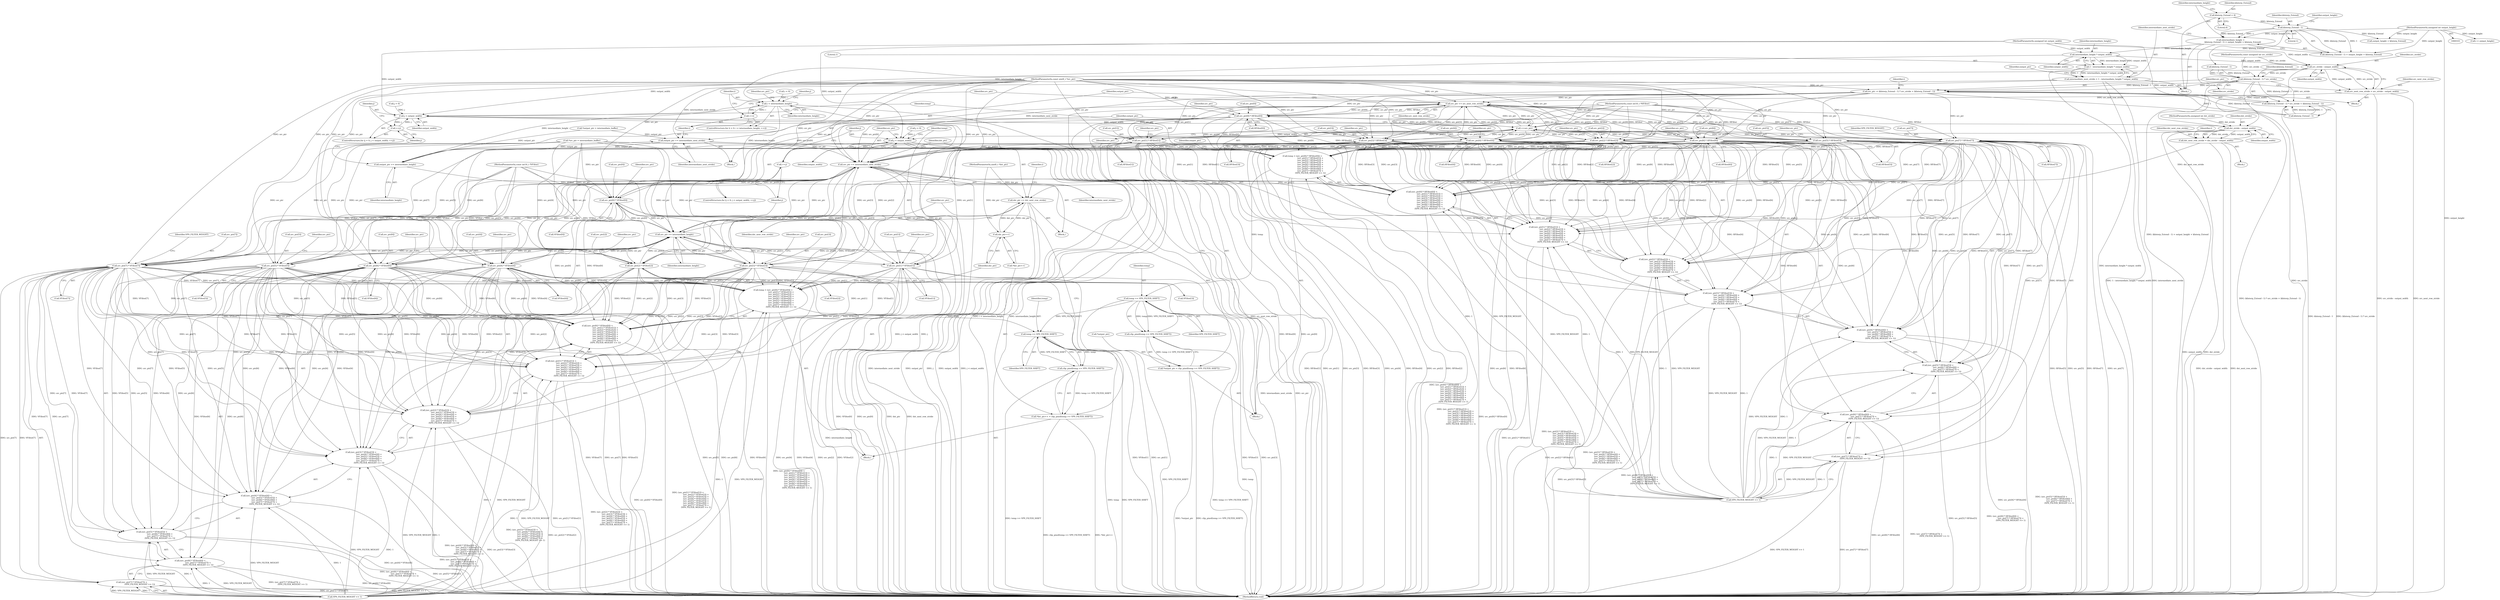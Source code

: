 digraph "1_Android_5a9753fca56f0eeb9f61e342b2fccffc364f9426_34@integer" {
"1000118" [label="(Call,intermediate_height =\n       (kInterp_Extend - 1) + output_height + kInterp_Extend)"];
"1000121" [label="(Call,kInterp_Extend - 1)"];
"1000114" [label="(Call,kInterp_Extend = 4)"];
"1000111" [label="(MethodParameterIn,unsigned int output_height)"];
"1000133" [label="(Call,intermediate_height * output_width)"];
"1000131" [label="(Call,1 - intermediate_height * output_width)"];
"1000129" [label="(Call,intermediate_next_stride = 1 - intermediate_height * output_width)"];
"1000265" [label="(Call,output_ptr += intermediate_next_stride)"];
"1000259" [label="(Call,output_ptr += intermediate_height)"];
"1000382" [label="(Call,src_ptr += intermediate_next_stride)"];
"1000305" [label="(Call,src_ptr[0] * VFilter[0])"];
"1000302" [label="(Call,temp = (src_ptr[0] * VFilter[0]) +\n                         (src_ptr[1] * VFilter[1]) +\n                         (src_ptr[2] * VFilter[2]) +\n                         (src_ptr[3] * VFilter[3]) +\n                         (src_ptr[4] * VFilter[4]) +\n                         (src_ptr[5] * VFilter[5]) +\n                         (src_ptr[6] * VFilter[6]) +\n                         (src_ptr[7] * VFilter[7]) +\n                         (VP9_FILTER_WEIGHT >> 1))"];
"1000376" [label="(Call,temp >> VP9_FILTER_SHIFT)"];
"1000375" [label="(Call,clip_pixel(temp >> VP9_FILTER_SHIFT))"];
"1000371" [label="(Call,*dst_ptr++ = clip_pixel(temp >> VP9_FILTER_SHIFT))"];
"1000304" [label="(Call,(src_ptr[0] * VFilter[0]) +\n                         (src_ptr[1] * VFilter[1]) +\n                         (src_ptr[2] * VFilter[2]) +\n                         (src_ptr[3] * VFilter[3]) +\n                         (src_ptr[4] * VFilter[4]) +\n                         (src_ptr[5] * VFilter[5]) +\n                         (src_ptr[6] * VFilter[6]) +\n                         (src_ptr[7] * VFilter[7]) +\n                         (VP9_FILTER_WEIGHT >> 1))"];
"1000379" [label="(Call,src_ptr += intermediate_height)"];
"1000313" [label="(Call,src_ptr[1] * VFilter[1])"];
"1000312" [label="(Call,(src_ptr[1] * VFilter[1]) +\n                         (src_ptr[2] * VFilter[2]) +\n                         (src_ptr[3] * VFilter[3]) +\n                         (src_ptr[4] * VFilter[4]) +\n                         (src_ptr[5] * VFilter[5]) +\n                         (src_ptr[6] * VFilter[6]) +\n                         (src_ptr[7] * VFilter[7]) +\n                         (VP9_FILTER_WEIGHT >> 1))"];
"1000321" [label="(Call,src_ptr[2] * VFilter[2])"];
"1000320" [label="(Call,(src_ptr[2] * VFilter[2]) +\n                         (src_ptr[3] * VFilter[3]) +\n                         (src_ptr[4] * VFilter[4]) +\n                         (src_ptr[5] * VFilter[5]) +\n                         (src_ptr[6] * VFilter[6]) +\n                         (src_ptr[7] * VFilter[7]) +\n                         (VP9_FILTER_WEIGHT >> 1))"];
"1000329" [label="(Call,src_ptr[3] * VFilter[3])"];
"1000328" [label="(Call,(src_ptr[3] * VFilter[3]) +\n                         (src_ptr[4] * VFilter[4]) +\n                         (src_ptr[5] * VFilter[5]) +\n                         (src_ptr[6] * VFilter[6]) +\n                         (src_ptr[7] * VFilter[7]) +\n                         (VP9_FILTER_WEIGHT >> 1))"];
"1000337" [label="(Call,src_ptr[4] * VFilter[4])"];
"1000336" [label="(Call,(src_ptr[4] * VFilter[4]) +\n                         (src_ptr[5] * VFilter[5]) +\n                         (src_ptr[6] * VFilter[6]) +\n                         (src_ptr[7] * VFilter[7]) +\n                         (VP9_FILTER_WEIGHT >> 1))"];
"1000345" [label="(Call,src_ptr[5] * VFilter[5])"];
"1000344" [label="(Call,(src_ptr[5] * VFilter[5]) +\n                         (src_ptr[6] * VFilter[6]) +\n                         (src_ptr[7] * VFilter[7]) +\n                         (VP9_FILTER_WEIGHT >> 1))"];
"1000353" [label="(Call,src_ptr[6] * VFilter[6])"];
"1000352" [label="(Call,(src_ptr[6] * VFilter[6]) +\n                         (src_ptr[7] * VFilter[7]) +\n                         (VP9_FILTER_WEIGHT >> 1))"];
"1000361" [label="(Call,src_ptr[7] * VFilter[7])"];
"1000360" [label="(Call,(src_ptr[7] * VFilter[7]) +\n                         (VP9_FILTER_WEIGHT >> 1))"];
"1000144" [label="(Call,src_stride - output_width)"];
"1000142" [label="(Call,src_next_row_stride = src_stride - output_width)"];
"1000262" [label="(Call,src_ptr += src_next_row_stride)"];
"1000184" [label="(Call,src_ptr[0] * HFilter[0])"];
"1000181" [label="(Call,temp = (src_ptr[0] * HFilter[0]) +\n                         (src_ptr[1] * HFilter[1]) +\n                         (src_ptr[2] * HFilter[2]) +\n                         (src_ptr[3] * HFilter[3]) +\n                         (src_ptr[4] * HFilter[4]) +\n                         (src_ptr[5] * HFilter[5]) +\n                         (src_ptr[6] * HFilter[6]) +\n                         (src_ptr[7] * HFilter[7]) +\n                         (VP9_FILTER_WEIGHT >> 1))"];
"1000254" [label="(Call,temp >> VP9_FILTER_SHIFT)"];
"1000253" [label="(Call,clip_pixel(temp >> VP9_FILTER_SHIFT))"];
"1000250" [label="(Call,*output_ptr = clip_pixel(temp >> VP9_FILTER_SHIFT))"];
"1000183" [label="(Call,(src_ptr[0] * HFilter[0]) +\n                         (src_ptr[1] * HFilter[1]) +\n                         (src_ptr[2] * HFilter[2]) +\n                         (src_ptr[3] * HFilter[3]) +\n                         (src_ptr[4] * HFilter[4]) +\n                         (src_ptr[5] * HFilter[5]) +\n                         (src_ptr[6] * HFilter[6]) +\n                         (src_ptr[7] * HFilter[7]) +\n                         (VP9_FILTER_WEIGHT >> 1))"];
"1000257" [label="(Call,++src_ptr)"];
"1000192" [label="(Call,src_ptr[1] * HFilter[1])"];
"1000191" [label="(Call,(src_ptr[1] * HFilter[1]) +\n                         (src_ptr[2] * HFilter[2]) +\n                         (src_ptr[3] * HFilter[3]) +\n                         (src_ptr[4] * HFilter[4]) +\n                         (src_ptr[5] * HFilter[5]) +\n                         (src_ptr[6] * HFilter[6]) +\n                         (src_ptr[7] * HFilter[7]) +\n                         (VP9_FILTER_WEIGHT >> 1))"];
"1000200" [label="(Call,src_ptr[2] * HFilter[2])"];
"1000199" [label="(Call,(src_ptr[2] * HFilter[2]) +\n                         (src_ptr[3] * HFilter[3]) +\n                         (src_ptr[4] * HFilter[4]) +\n                         (src_ptr[5] * HFilter[5]) +\n                         (src_ptr[6] * HFilter[6]) +\n                         (src_ptr[7] * HFilter[7]) +\n                         (VP9_FILTER_WEIGHT >> 1))"];
"1000208" [label="(Call,src_ptr[3] * HFilter[3])"];
"1000207" [label="(Call,(src_ptr[3] * HFilter[3]) +\n                         (src_ptr[4] * HFilter[4]) +\n                         (src_ptr[5] * HFilter[5]) +\n                         (src_ptr[6] * HFilter[6]) +\n                         (src_ptr[7] * HFilter[7]) +\n                         (VP9_FILTER_WEIGHT >> 1))"];
"1000216" [label="(Call,src_ptr[4] * HFilter[4])"];
"1000215" [label="(Call,(src_ptr[4] * HFilter[4]) +\n                         (src_ptr[5] * HFilter[5]) +\n                         (src_ptr[6] * HFilter[6]) +\n                         (src_ptr[7] * HFilter[7]) +\n                         (VP9_FILTER_WEIGHT >> 1))"];
"1000224" [label="(Call,src_ptr[5] * HFilter[5])"];
"1000223" [label="(Call,(src_ptr[5] * HFilter[5]) +\n                         (src_ptr[6] * HFilter[6]) +\n                         (src_ptr[7] * HFilter[7]) +\n                         (VP9_FILTER_WEIGHT >> 1))"];
"1000232" [label="(Call,src_ptr[6] * HFilter[6])"];
"1000231" [label="(Call,(src_ptr[6] * HFilter[6]) +\n                         (src_ptr[7] * HFilter[7]) +\n                         (VP9_FILTER_WEIGHT >> 1))"];
"1000240" [label="(Call,src_ptr[7] * HFilter[7])"];
"1000239" [label="(Call,(src_ptr[7] * HFilter[7]) +\n                         (VP9_FILTER_WEIGHT >> 1))"];
"1000152" [label="(Call,(kInterp_Extend - 1) * src_stride)"];
"1000149" [label="(Call,src_ptr -= (kInterp_Extend - 1) * src_stride + (kInterp_Extend - 1))"];
"1000151" [label="(Call,(kInterp_Extend - 1) * src_stride + (kInterp_Extend - 1))"];
"1000174" [label="(Call,j < output_width)"];
"1000177" [label="(Call,++j)"];
"1000276" [label="(Call,dst_stride - output_width)"];
"1000274" [label="(Call,dst_next_row_stride = dst_stride - output_width)"];
"1000385" [label="(Call,dst_ptr += dst_next_row_stride)"];
"1000373" [label="(Call,dst_ptr++)"];
"1000295" [label="(Call,j < output_width)"];
"1000298" [label="(Call,++j)"];
"1000164" [label="(Call,i < intermediate_height)"];
"1000167" [label="(Call,++i)"];
"1000123" [label="(Literal,1)"];
"1000167" [label="(Call,++i)"];
"1000183" [label="(Call,(src_ptr[0] * HFilter[0]) +\n                         (src_ptr[1] * HFilter[1]) +\n                         (src_ptr[2] * HFilter[2]) +\n                         (src_ptr[3] * HFilter[3]) +\n                         (src_ptr[4] * HFilter[4]) +\n                         (src_ptr[5] * HFilter[5]) +\n                         (src_ptr[6] * HFilter[6]) +\n                         (src_ptr[7] * HFilter[7]) +\n                         (VP9_FILTER_WEIGHT >> 1))"];
"1000179" [label="(Block,)"];
"1000169" [label="(Block,)"];
"1000168" [label="(Identifier,i)"];
"1000223" [label="(Call,(src_ptr[5] * HFilter[5]) +\n                         (src_ptr[6] * HFilter[6]) +\n                         (src_ptr[7] * HFilter[7]) +\n                         (VP9_FILTER_WEIGHT >> 1))"];
"1000143" [label="(Identifier,src_next_row_stride)"];
"1000296" [label="(Identifier,j)"];
"1000383" [label="(Identifier,src_ptr)"];
"1000191" [label="(Call,(src_ptr[1] * HFilter[1]) +\n                         (src_ptr[2] * HFilter[2]) +\n                         (src_ptr[3] * HFilter[3]) +\n                         (src_ptr[4] * HFilter[4]) +\n                         (src_ptr[5] * HFilter[5]) +\n                         (src_ptr[6] * HFilter[6]) +\n                         (src_ptr[7] * HFilter[7]) +\n                         (VP9_FILTER_WEIGHT >> 1))"];
"1000150" [label="(Identifier,src_ptr)"];
"1000156" [label="(Identifier,src_stride)"];
"1000302" [label="(Call,temp = (src_ptr[0] * VFilter[0]) +\n                         (src_ptr[1] * VFilter[1]) +\n                         (src_ptr[2] * VFilter[2]) +\n                         (src_ptr[3] * VFilter[3]) +\n                         (src_ptr[4] * VFilter[4]) +\n                         (src_ptr[5] * VFilter[5]) +\n                         (src_ptr[6] * VFilter[6]) +\n                         (src_ptr[7] * VFilter[7]) +\n                         (VP9_FILTER_WEIGHT >> 1))"];
"1000130" [label="(Identifier,intermediate_next_stride)"];
"1000220" [label="(Call,HFilter[4])"];
"1000162" [label="(Identifier,i)"];
"1000378" [label="(Identifier,VP9_FILTER_SHIFT)"];
"1000244" [label="(Call,HFilter[7])"];
"1000345" [label="(Call,src_ptr[5] * VFilter[5])"];
"1000110" [label="(MethodParameterIn,unsigned int output_width)"];
"1000196" [label="(Call,HFilter[1])"];
"1000330" [label="(Call,src_ptr[3])"];
"1000185" [label="(Call,src_ptr[0])"];
"1000212" [label="(Call,HFilter[3])"];
"1000304" [label="(Call,(src_ptr[0] * VFilter[0]) +\n                         (src_ptr[1] * VFilter[1]) +\n                         (src_ptr[2] * VFilter[2]) +\n                         (src_ptr[3] * VFilter[3]) +\n                         (src_ptr[4] * VFilter[4]) +\n                         (src_ptr[5] * VFilter[5]) +\n                         (src_ptr[6] * VFilter[6]) +\n                         (src_ptr[7] * VFilter[7]) +\n                         (VP9_FILTER_WEIGHT >> 1))"];
"1000157" [label="(Call,kInterp_Extend - 1)"];
"1000139" [label="(Identifier,output_ptr)"];
"1000371" [label="(Call,*dst_ptr++ = clip_pixel(temp >> VP9_FILTER_SHIFT))"];
"1000144" [label="(Call,src_stride - output_width)"];
"1000317" [label="(Call,VFilter[1])"];
"1000178" [label="(Identifier,j)"];
"1000373" [label="(Call,dst_ptr++)"];
"1000268" [label="(Block,)"];
"1000263" [label="(Identifier,src_ptr)"];
"1000129" [label="(Call,intermediate_next_stride = 1 - intermediate_height * output_width)"];
"1000193" [label="(Call,src_ptr[1])"];
"1000199" [label="(Call,(src_ptr[2] * HFilter[2]) +\n                         (src_ptr[3] * HFilter[3]) +\n                         (src_ptr[4] * HFilter[4]) +\n                         (src_ptr[5] * HFilter[5]) +\n                         (src_ptr[6] * HFilter[6]) +\n                         (src_ptr[7] * HFilter[7]) +\n                         (VP9_FILTER_WEIGHT >> 1))"];
"1000207" [label="(Call,(src_ptr[3] * HFilter[3]) +\n                         (src_ptr[4] * HFilter[4]) +\n                         (src_ptr[5] * HFilter[5]) +\n                         (src_ptr[6] * HFilter[6]) +\n                         (src_ptr[7] * HFilter[7]) +\n                         (VP9_FILTER_WEIGHT >> 1))"];
"1000306" [label="(Call,src_ptr[0])"];
"1000323" [label="(Identifier,src_ptr)"];
"1000274" [label="(Call,dst_next_row_stride = dst_stride - output_width)"];
"1000131" [label="(Call,1 - intermediate_height * output_width)"];
"1000226" [label="(Identifier,src_ptr)"];
"1000275" [label="(Identifier,dst_next_row_stride)"];
"1000242" [label="(Identifier,src_ptr)"];
"1000276" [label="(Call,dst_stride - output_width)"];
"1000285" [label="(Call,i < output_height)"];
"1000298" [label="(Call,++j)"];
"1000120" [label="(Call,(kInterp_Extend - 1) + output_height + kInterp_Extend)"];
"1000175" [label="(Identifier,j)"];
"1000337" [label="(Call,src_ptr[4] * VFilter[4])"];
"1000210" [label="(Identifier,src_ptr)"];
"1000357" [label="(Call,VFilter[6])"];
"1000106" [label="(MethodParameterIn,const int16_t *HFilter)"];
"1000325" [label="(Call,VFilter[2])"];
"1000194" [label="(Identifier,src_ptr)"];
"1000171" [label="(Call,j = 0)"];
"1000320" [label="(Call,(src_ptr[2] * VFilter[2]) +\n                         (src_ptr[3] * VFilter[3]) +\n                         (src_ptr[4] * VFilter[4]) +\n                         (src_ptr[5] * VFilter[5]) +\n                         (src_ptr[6] * VFilter[6]) +\n                         (src_ptr[7] * VFilter[7]) +\n                         (VP9_FILTER_WEIGHT >> 1))"];
"1000231" [label="(Call,(src_ptr[6] * HFilter[6]) +\n                         (src_ptr[7] * HFilter[7]) +\n                         (VP9_FILTER_WEIGHT >> 1))"];
"1000181" [label="(Call,temp = (src_ptr[0] * HFilter[0]) +\n                         (src_ptr[1] * HFilter[1]) +\n                         (src_ptr[2] * HFilter[2]) +\n                         (src_ptr[3] * HFilter[3]) +\n                         (src_ptr[4] * HFilter[4]) +\n                         (src_ptr[5] * HFilter[5]) +\n                         (src_ptr[6] * HFilter[6]) +\n                         (src_ptr[7] * HFilter[7]) +\n                         (VP9_FILTER_WEIGHT >> 1))"];
"1000322" [label="(Call,src_ptr[2])"];
"1000134" [label="(Identifier,intermediate_height)"];
"1000247" [label="(Call,VP9_FILTER_WEIGHT >> 1)"];
"1000217" [label="(Call,src_ptr[4])"];
"1000259" [label="(Call,output_ptr += intermediate_height)"];
"1000339" [label="(Identifier,src_ptr)"];
"1000234" [label="(Identifier,src_ptr)"];
"1000354" [label="(Call,src_ptr[6])"];
"1000250" [label="(Call,*output_ptr = clip_pixel(temp >> VP9_FILTER_SHIFT))"];
"1000299" [label="(Identifier,j)"];
"1000271" [label="(Identifier,src_ptr)"];
"1000265" [label="(Call,output_ptr += intermediate_next_stride)"];
"1000192" [label="(Call,src_ptr[1] * HFilter[1])"];
"1000202" [label="(Identifier,src_ptr)"];
"1000305" [label="(Call,src_ptr[0] * VFilter[0])"];
"1000381" [label="(Identifier,intermediate_height)"];
"1000225" [label="(Call,src_ptr[5])"];
"1000382" [label="(Call,src_ptr += intermediate_next_stride)"];
"1000292" [label="(Call,j = 0)"];
"1000119" [label="(Identifier,intermediate_height)"];
"1000215" [label="(Call,(src_ptr[4] * HFilter[4]) +\n                         (src_ptr[5] * HFilter[5]) +\n                         (src_ptr[6] * HFilter[6]) +\n                         (src_ptr[7] * HFilter[7]) +\n                         (VP9_FILTER_WEIGHT >> 1))"];
"1000248" [label="(Identifier,VP9_FILTER_WEIGHT)"];
"1000349" [label="(Call,VFilter[5])"];
"1000314" [label="(Call,src_ptr[1])"];
"1000241" [label="(Call,src_ptr[7])"];
"1000236" [label="(Call,HFilter[6])"];
"1000107" [label="(MethodParameterIn,const int16_t *VFilter)"];
"1000108" [label="(MethodParameterIn,uint8_t *dst_ptr)"];
"1000344" [label="(Call,(src_ptr[5] * VFilter[5]) +\n                         (src_ptr[6] * VFilter[6]) +\n                         (src_ptr[7] * VFilter[7]) +\n                         (VP9_FILTER_WEIGHT >> 1))"];
"1000295" [label="(Call,j < output_width)"];
"1000208" [label="(Call,src_ptr[3] * HFilter[3])"];
"1000232" [label="(Call,src_ptr[6] * HFilter[6])"];
"1000270" [label="(Call,*src_ptr = intermediate_buffer)"];
"1000138" [label="(Call,*output_ptr = intermediate_buffer)"];
"1000266" [label="(Identifier,output_ptr)"];
"1000353" [label="(Call,src_ptr[6] * VFilter[6])"];
"1000267" [label="(Identifier,intermediate_next_stride)"];
"1000261" [label="(Identifier,intermediate_height)"];
"1000346" [label="(Call,src_ptr[5])"];
"1000352" [label="(Call,(src_ptr[6] * VFilter[6]) +\n                         (src_ptr[7] * VFilter[7]) +\n                         (VP9_FILTER_WEIGHT >> 1))"];
"1000145" [label="(Identifier,src_stride)"];
"1000362" [label="(Call,src_ptr[7])"];
"1000233" [label="(Call,src_ptr[6])"];
"1000309" [label="(Call,VFilter[0])"];
"1000151" [label="(Call,(kInterp_Extend - 1) * src_stride + (kInterp_Extend - 1))"];
"1000118" [label="(Call,intermediate_height =\n       (kInterp_Extend - 1) + output_height + kInterp_Extend)"];
"1000374" [label="(Identifier,dst_ptr)"];
"1000377" [label="(Identifier,temp)"];
"1000201" [label="(Call,src_ptr[2])"];
"1000262" [label="(Call,src_ptr += src_next_row_stride)"];
"1000336" [label="(Call,(src_ptr[4] * VFilter[4]) +\n                         (src_ptr[5] * VFilter[5]) +\n                         (src_ptr[6] * VFilter[6]) +\n                         (src_ptr[7] * VFilter[7]) +\n                         (VP9_FILTER_WEIGHT >> 1))"];
"1000136" [label="(Block,)"];
"1000257" [label="(Call,++src_ptr)"];
"1000132" [label="(Literal,1)"];
"1000376" [label="(Call,temp >> VP9_FILTER_SHIFT)"];
"1000303" [label="(Identifier,temp)"];
"1000333" [label="(Call,VFilter[3])"];
"1000166" [label="(Identifier,intermediate_height)"];
"1000135" [label="(Identifier,output_width)"];
"1000240" [label="(Call,src_ptr[7] * HFilter[7])"];
"1000114" [label="(Call,kInterp_Extend = 4)"];
"1000209" [label="(Call,src_ptr[3])"];
"1000109" [label="(MethodParameterIn,unsigned int dst_stride)"];
"1000177" [label="(Call,++j)"];
"1000122" [label="(Identifier,kInterp_Extend)"];
"1000365" [label="(Call,VFilter[7])"];
"1000347" [label="(Identifier,src_ptr)"];
"1000379" [label="(Call,src_ptr += intermediate_height)"];
"1000363" [label="(Identifier,src_ptr)"];
"1000105" [label="(MethodParameterIn,const unsigned int src_stride)"];
"1000133" [label="(Call,intermediate_height * output_width)"];
"1000372" [label="(Call,*dst_ptr++)"];
"1000388" [label="(MethodReturn,void)"];
"1000253" [label="(Call,clip_pixel(temp >> VP9_FILTER_SHIFT))"];
"1000290" [label="(Block,)"];
"1000170" [label="(ControlStructure,for (j = 0; j < output_width; ++j))"];
"1000277" [label="(Identifier,dst_stride)"];
"1000164" [label="(Call,i < intermediate_height)"];
"1000264" [label="(Identifier,src_next_row_stride)"];
"1000297" [label="(Identifier,output_width)"];
"1000112" [label="(Block,)"];
"1000146" [label="(Identifier,output_width)"];
"1000116" [label="(Literal,4)"];
"1000254" [label="(Call,temp >> VP9_FILTER_SHIFT)"];
"1000161" [label="(Call,i = 0)"];
"1000380" [label="(Identifier,src_ptr)"];
"1000360" [label="(Call,(src_ptr[7] * VFilter[7]) +\n                         (VP9_FILTER_WEIGHT >> 1))"];
"1000361" [label="(Call,src_ptr[7] * VFilter[7])"];
"1000204" [label="(Call,HFilter[2])"];
"1000289" [label="(Identifier,i)"];
"1000315" [label="(Identifier,src_ptr)"];
"1000256" [label="(Identifier,VP9_FILTER_SHIFT)"];
"1000104" [label="(MethodParameterIn,const uint8_t *src_ptr)"];
"1000111" [label="(MethodParameterIn,unsigned int output_height)"];
"1000283" [label="(Identifier,i)"];
"1000172" [label="(Identifier,j)"];
"1000375" [label="(Call,clip_pixel(temp >> VP9_FILTER_SHIFT))"];
"1000153" [label="(Call,kInterp_Extend - 1)"];
"1000369" [label="(Identifier,VP9_FILTER_WEIGHT)"];
"1000313" [label="(Call,src_ptr[1] * VFilter[1])"];
"1000152" [label="(Call,(kInterp_Extend - 1) * src_stride)"];
"1000174" [label="(Call,j < output_width)"];
"1000251" [label="(Call,*output_ptr)"];
"1000125" [label="(Identifier,output_height)"];
"1000115" [label="(Identifier,kInterp_Extend)"];
"1000224" [label="(Call,src_ptr[5] * HFilter[5])"];
"1000321" [label="(Call,src_ptr[2] * VFilter[2])"];
"1000121" [label="(Call,kInterp_Extend - 1)"];
"1000368" [label="(Call,VP9_FILTER_WEIGHT >> 1)"];
"1000386" [label="(Identifier,dst_ptr)"];
"1000255" [label="(Identifier,temp)"];
"1000239" [label="(Call,(src_ptr[7] * HFilter[7]) +\n                         (VP9_FILTER_WEIGHT >> 1))"];
"1000176" [label="(Identifier,output_width)"];
"1000160" [label="(ControlStructure,for (i = 0; i < intermediate_height; ++i))"];
"1000165" [label="(Identifier,i)"];
"1000385" [label="(Call,dst_ptr += dst_next_row_stride)"];
"1000384" [label="(Identifier,intermediate_next_stride)"];
"1000329" [label="(Call,src_ptr[3] * VFilter[3])"];
"1000188" [label="(Call,HFilter[0])"];
"1000158" [label="(Identifier,kInterp_Extend)"];
"1000200" [label="(Call,src_ptr[2] * HFilter[2])"];
"1000278" [label="(Identifier,output_width)"];
"1000328" [label="(Call,(src_ptr[3] * VFilter[3]) +\n                         (src_ptr[4] * VFilter[4]) +\n                         (src_ptr[5] * VFilter[5]) +\n                         (src_ptr[6] * VFilter[6]) +\n                         (src_ptr[7] * VFilter[7]) +\n                         (VP9_FILTER_WEIGHT >> 1))"];
"1000355" [label="(Identifier,src_ptr)"];
"1000218" [label="(Identifier,src_ptr)"];
"1000341" [label="(Call,VFilter[4])"];
"1000338" [label="(Call,src_ptr[4])"];
"1000228" [label="(Call,HFilter[5])"];
"1000258" [label="(Identifier,src_ptr)"];
"1000149" [label="(Call,src_ptr -= (kInterp_Extend - 1) * src_stride + (kInterp_Extend - 1))"];
"1000331" [label="(Identifier,src_ptr)"];
"1000252" [label="(Identifier,output_ptr)"];
"1000387" [label="(Identifier,dst_next_row_stride)"];
"1000291" [label="(ControlStructure,for (j = 0; j < output_width; ++j))"];
"1000142" [label="(Call,src_next_row_stride = src_stride - output_width)"];
"1000312" [label="(Call,(src_ptr[1] * VFilter[1]) +\n                         (src_ptr[2] * VFilter[2]) +\n                         (src_ptr[3] * VFilter[3]) +\n                         (src_ptr[4] * VFilter[4]) +\n                         (src_ptr[5] * VFilter[5]) +\n                         (src_ptr[6] * VFilter[6]) +\n                         (src_ptr[7] * VFilter[7]) +\n                         (VP9_FILTER_WEIGHT >> 1))"];
"1000300" [label="(Block,)"];
"1000260" [label="(Identifier,output_ptr)"];
"1000182" [label="(Identifier,temp)"];
"1000216" [label="(Call,src_ptr[4] * HFilter[4])"];
"1000124" [label="(Call,output_height + kInterp_Extend)"];
"1000184" [label="(Call,src_ptr[0] * HFilter[0])"];
"1000118" -> "1000112"  [label="AST: "];
"1000118" -> "1000120"  [label="CFG: "];
"1000119" -> "1000118"  [label="AST: "];
"1000120" -> "1000118"  [label="AST: "];
"1000130" -> "1000118"  [label="CFG: "];
"1000118" -> "1000388"  [label="DDG: (kInterp_Extend - 1) + output_height + kInterp_Extend"];
"1000121" -> "1000118"  [label="DDG: kInterp_Extend"];
"1000121" -> "1000118"  [label="DDG: 1"];
"1000111" -> "1000118"  [label="DDG: output_height"];
"1000118" -> "1000133"  [label="DDG: intermediate_height"];
"1000121" -> "1000120"  [label="AST: "];
"1000121" -> "1000123"  [label="CFG: "];
"1000122" -> "1000121"  [label="AST: "];
"1000123" -> "1000121"  [label="AST: "];
"1000125" -> "1000121"  [label="CFG: "];
"1000121" -> "1000120"  [label="DDG: kInterp_Extend"];
"1000121" -> "1000120"  [label="DDG: 1"];
"1000114" -> "1000121"  [label="DDG: kInterp_Extend"];
"1000121" -> "1000124"  [label="DDG: kInterp_Extend"];
"1000121" -> "1000153"  [label="DDG: kInterp_Extend"];
"1000114" -> "1000112"  [label="AST: "];
"1000114" -> "1000116"  [label="CFG: "];
"1000115" -> "1000114"  [label="AST: "];
"1000116" -> "1000114"  [label="AST: "];
"1000119" -> "1000114"  [label="CFG: "];
"1000111" -> "1000103"  [label="AST: "];
"1000111" -> "1000388"  [label="DDG: output_height"];
"1000111" -> "1000120"  [label="DDG: output_height"];
"1000111" -> "1000124"  [label="DDG: output_height"];
"1000111" -> "1000285"  [label="DDG: output_height"];
"1000133" -> "1000131"  [label="AST: "];
"1000133" -> "1000135"  [label="CFG: "];
"1000134" -> "1000133"  [label="AST: "];
"1000135" -> "1000133"  [label="AST: "];
"1000131" -> "1000133"  [label="CFG: "];
"1000133" -> "1000131"  [label="DDG: intermediate_height"];
"1000133" -> "1000131"  [label="DDG: output_width"];
"1000110" -> "1000133"  [label="DDG: output_width"];
"1000133" -> "1000144"  [label="DDG: output_width"];
"1000133" -> "1000164"  [label="DDG: intermediate_height"];
"1000131" -> "1000129"  [label="AST: "];
"1000132" -> "1000131"  [label="AST: "];
"1000129" -> "1000131"  [label="CFG: "];
"1000131" -> "1000388"  [label="DDG: intermediate_height * output_width"];
"1000131" -> "1000129"  [label="DDG: 1"];
"1000131" -> "1000129"  [label="DDG: intermediate_height * output_width"];
"1000129" -> "1000112"  [label="AST: "];
"1000130" -> "1000129"  [label="AST: "];
"1000139" -> "1000129"  [label="CFG: "];
"1000129" -> "1000388"  [label="DDG: intermediate_next_stride"];
"1000129" -> "1000388"  [label="DDG: 1 - intermediate_height * output_width"];
"1000129" -> "1000265"  [label="DDG: intermediate_next_stride"];
"1000129" -> "1000382"  [label="DDG: intermediate_next_stride"];
"1000265" -> "1000169"  [label="AST: "];
"1000265" -> "1000267"  [label="CFG: "];
"1000266" -> "1000265"  [label="AST: "];
"1000267" -> "1000265"  [label="AST: "];
"1000168" -> "1000265"  [label="CFG: "];
"1000265" -> "1000388"  [label="DDG: intermediate_next_stride"];
"1000265" -> "1000388"  [label="DDG: output_ptr"];
"1000265" -> "1000259"  [label="DDG: output_ptr"];
"1000259" -> "1000265"  [label="DDG: output_ptr"];
"1000138" -> "1000265"  [label="DDG: output_ptr"];
"1000259" -> "1000179"  [label="AST: "];
"1000259" -> "1000261"  [label="CFG: "];
"1000260" -> "1000259"  [label="AST: "];
"1000261" -> "1000259"  [label="AST: "];
"1000178" -> "1000259"  [label="CFG: "];
"1000164" -> "1000259"  [label="DDG: intermediate_height"];
"1000138" -> "1000259"  [label="DDG: output_ptr"];
"1000382" -> "1000290"  [label="AST: "];
"1000382" -> "1000384"  [label="CFG: "];
"1000383" -> "1000382"  [label="AST: "];
"1000384" -> "1000382"  [label="AST: "];
"1000386" -> "1000382"  [label="CFG: "];
"1000382" -> "1000388"  [label="DDG: src_ptr"];
"1000382" -> "1000388"  [label="DDG: intermediate_next_stride"];
"1000382" -> "1000305"  [label="DDG: src_ptr"];
"1000382" -> "1000313"  [label="DDG: src_ptr"];
"1000382" -> "1000321"  [label="DDG: src_ptr"];
"1000382" -> "1000329"  [label="DDG: src_ptr"];
"1000382" -> "1000337"  [label="DDG: src_ptr"];
"1000382" -> "1000345"  [label="DDG: src_ptr"];
"1000382" -> "1000353"  [label="DDG: src_ptr"];
"1000382" -> "1000361"  [label="DDG: src_ptr"];
"1000382" -> "1000379"  [label="DDG: src_ptr"];
"1000224" -> "1000382"  [label="DDG: src_ptr[5]"];
"1000200" -> "1000382"  [label="DDG: src_ptr[2]"];
"1000184" -> "1000382"  [label="DDG: src_ptr[0]"];
"1000232" -> "1000382"  [label="DDG: src_ptr[6]"];
"1000216" -> "1000382"  [label="DDG: src_ptr[4]"];
"1000379" -> "1000382"  [label="DDG: src_ptr"];
"1000337" -> "1000382"  [label="DDG: src_ptr[4]"];
"1000305" -> "1000382"  [label="DDG: src_ptr[0]"];
"1000329" -> "1000382"  [label="DDG: src_ptr[3]"];
"1000361" -> "1000382"  [label="DDG: src_ptr[7]"];
"1000270" -> "1000382"  [label="DDG: src_ptr"];
"1000208" -> "1000382"  [label="DDG: src_ptr[3]"];
"1000192" -> "1000382"  [label="DDG: src_ptr[1]"];
"1000321" -> "1000382"  [label="DDG: src_ptr[2]"];
"1000353" -> "1000382"  [label="DDG: src_ptr[6]"];
"1000345" -> "1000382"  [label="DDG: src_ptr[5]"];
"1000313" -> "1000382"  [label="DDG: src_ptr[1]"];
"1000240" -> "1000382"  [label="DDG: src_ptr[7]"];
"1000104" -> "1000382"  [label="DDG: src_ptr"];
"1000305" -> "1000304"  [label="AST: "];
"1000305" -> "1000309"  [label="CFG: "];
"1000306" -> "1000305"  [label="AST: "];
"1000309" -> "1000305"  [label="AST: "];
"1000315" -> "1000305"  [label="CFG: "];
"1000305" -> "1000388"  [label="DDG: VFilter[0]"];
"1000305" -> "1000388"  [label="DDG: src_ptr[0]"];
"1000305" -> "1000302"  [label="DDG: src_ptr[0]"];
"1000305" -> "1000302"  [label="DDG: VFilter[0]"];
"1000305" -> "1000304"  [label="DDG: src_ptr[0]"];
"1000305" -> "1000304"  [label="DDG: VFilter[0]"];
"1000184" -> "1000305"  [label="DDG: src_ptr[0]"];
"1000379" -> "1000305"  [label="DDG: src_ptr"];
"1000270" -> "1000305"  [label="DDG: src_ptr"];
"1000104" -> "1000305"  [label="DDG: src_ptr"];
"1000107" -> "1000305"  [label="DDG: VFilter"];
"1000305" -> "1000379"  [label="DDG: src_ptr[0]"];
"1000302" -> "1000300"  [label="AST: "];
"1000302" -> "1000304"  [label="CFG: "];
"1000303" -> "1000302"  [label="AST: "];
"1000304" -> "1000302"  [label="AST: "];
"1000374" -> "1000302"  [label="CFG: "];
"1000302" -> "1000388"  [label="DDG: (src_ptr[0] * VFilter[0]) +\n                         (src_ptr[1] * VFilter[1]) +\n                         (src_ptr[2] * VFilter[2]) +\n                         (src_ptr[3] * VFilter[3]) +\n                         (src_ptr[4] * VFilter[4]) +\n                         (src_ptr[5] * VFilter[5]) +\n                         (src_ptr[6] * VFilter[6]) +\n                         (src_ptr[7] * VFilter[7]) +\n                         (VP9_FILTER_WEIGHT >> 1)"];
"1000313" -> "1000302"  [label="DDG: src_ptr[1]"];
"1000313" -> "1000302"  [label="DDG: VFilter[1]"];
"1000321" -> "1000302"  [label="DDG: src_ptr[2]"];
"1000321" -> "1000302"  [label="DDG: VFilter[2]"];
"1000329" -> "1000302"  [label="DDG: src_ptr[3]"];
"1000329" -> "1000302"  [label="DDG: VFilter[3]"];
"1000337" -> "1000302"  [label="DDG: src_ptr[4]"];
"1000337" -> "1000302"  [label="DDG: VFilter[4]"];
"1000345" -> "1000302"  [label="DDG: src_ptr[5]"];
"1000345" -> "1000302"  [label="DDG: VFilter[5]"];
"1000353" -> "1000302"  [label="DDG: src_ptr[6]"];
"1000353" -> "1000302"  [label="DDG: VFilter[6]"];
"1000361" -> "1000302"  [label="DDG: src_ptr[7]"];
"1000361" -> "1000302"  [label="DDG: VFilter[7]"];
"1000368" -> "1000302"  [label="DDG: VP9_FILTER_WEIGHT"];
"1000368" -> "1000302"  [label="DDG: 1"];
"1000302" -> "1000376"  [label="DDG: temp"];
"1000376" -> "1000375"  [label="AST: "];
"1000376" -> "1000378"  [label="CFG: "];
"1000377" -> "1000376"  [label="AST: "];
"1000378" -> "1000376"  [label="AST: "];
"1000375" -> "1000376"  [label="CFG: "];
"1000376" -> "1000388"  [label="DDG: temp"];
"1000376" -> "1000388"  [label="DDG: VP9_FILTER_SHIFT"];
"1000376" -> "1000375"  [label="DDG: temp"];
"1000376" -> "1000375"  [label="DDG: VP9_FILTER_SHIFT"];
"1000254" -> "1000376"  [label="DDG: VP9_FILTER_SHIFT"];
"1000375" -> "1000371"  [label="AST: "];
"1000371" -> "1000375"  [label="CFG: "];
"1000375" -> "1000388"  [label="DDG: temp >> VP9_FILTER_SHIFT"];
"1000375" -> "1000371"  [label="DDG: temp >> VP9_FILTER_SHIFT"];
"1000371" -> "1000300"  [label="AST: "];
"1000372" -> "1000371"  [label="AST: "];
"1000380" -> "1000371"  [label="CFG: "];
"1000371" -> "1000388"  [label="DDG: clip_pixel(temp >> VP9_FILTER_SHIFT)"];
"1000371" -> "1000388"  [label="DDG: *dst_ptr++"];
"1000304" -> "1000312"  [label="CFG: "];
"1000312" -> "1000304"  [label="AST: "];
"1000304" -> "1000388"  [label="DDG: (src_ptr[1] * VFilter[1]) +\n                         (src_ptr[2] * VFilter[2]) +\n                         (src_ptr[3] * VFilter[3]) +\n                         (src_ptr[4] * VFilter[4]) +\n                         (src_ptr[5] * VFilter[5]) +\n                         (src_ptr[6] * VFilter[6]) +\n                         (src_ptr[7] * VFilter[7]) +\n                         (VP9_FILTER_WEIGHT >> 1)"];
"1000304" -> "1000388"  [label="DDG: src_ptr[0] * VFilter[0]"];
"1000313" -> "1000304"  [label="DDG: src_ptr[1]"];
"1000313" -> "1000304"  [label="DDG: VFilter[1]"];
"1000321" -> "1000304"  [label="DDG: src_ptr[2]"];
"1000321" -> "1000304"  [label="DDG: VFilter[2]"];
"1000329" -> "1000304"  [label="DDG: src_ptr[3]"];
"1000329" -> "1000304"  [label="DDG: VFilter[3]"];
"1000337" -> "1000304"  [label="DDG: src_ptr[4]"];
"1000337" -> "1000304"  [label="DDG: VFilter[4]"];
"1000345" -> "1000304"  [label="DDG: src_ptr[5]"];
"1000345" -> "1000304"  [label="DDG: VFilter[5]"];
"1000353" -> "1000304"  [label="DDG: src_ptr[6]"];
"1000353" -> "1000304"  [label="DDG: VFilter[6]"];
"1000361" -> "1000304"  [label="DDG: src_ptr[7]"];
"1000361" -> "1000304"  [label="DDG: VFilter[7]"];
"1000368" -> "1000304"  [label="DDG: VP9_FILTER_WEIGHT"];
"1000368" -> "1000304"  [label="DDG: 1"];
"1000379" -> "1000300"  [label="AST: "];
"1000379" -> "1000381"  [label="CFG: "];
"1000380" -> "1000379"  [label="AST: "];
"1000381" -> "1000379"  [label="AST: "];
"1000299" -> "1000379"  [label="CFG: "];
"1000379" -> "1000388"  [label="DDG: intermediate_height"];
"1000379" -> "1000313"  [label="DDG: src_ptr"];
"1000379" -> "1000321"  [label="DDG: src_ptr"];
"1000379" -> "1000329"  [label="DDG: src_ptr"];
"1000379" -> "1000337"  [label="DDG: src_ptr"];
"1000379" -> "1000345"  [label="DDG: src_ptr"];
"1000379" -> "1000353"  [label="DDG: src_ptr"];
"1000379" -> "1000361"  [label="DDG: src_ptr"];
"1000164" -> "1000379"  [label="DDG: intermediate_height"];
"1000337" -> "1000379"  [label="DDG: src_ptr[4]"];
"1000329" -> "1000379"  [label="DDG: src_ptr[3]"];
"1000321" -> "1000379"  [label="DDG: src_ptr[2]"];
"1000361" -> "1000379"  [label="DDG: src_ptr[7]"];
"1000313" -> "1000379"  [label="DDG: src_ptr[1]"];
"1000270" -> "1000379"  [label="DDG: src_ptr"];
"1000353" -> "1000379"  [label="DDG: src_ptr[6]"];
"1000345" -> "1000379"  [label="DDG: src_ptr[5]"];
"1000104" -> "1000379"  [label="DDG: src_ptr"];
"1000313" -> "1000312"  [label="AST: "];
"1000313" -> "1000317"  [label="CFG: "];
"1000314" -> "1000313"  [label="AST: "];
"1000317" -> "1000313"  [label="AST: "];
"1000323" -> "1000313"  [label="CFG: "];
"1000313" -> "1000388"  [label="DDG: src_ptr[1]"];
"1000313" -> "1000388"  [label="DDG: VFilter[1]"];
"1000313" -> "1000312"  [label="DDG: src_ptr[1]"];
"1000313" -> "1000312"  [label="DDG: VFilter[1]"];
"1000192" -> "1000313"  [label="DDG: src_ptr[1]"];
"1000270" -> "1000313"  [label="DDG: src_ptr"];
"1000104" -> "1000313"  [label="DDG: src_ptr"];
"1000107" -> "1000313"  [label="DDG: VFilter"];
"1000312" -> "1000320"  [label="CFG: "];
"1000320" -> "1000312"  [label="AST: "];
"1000312" -> "1000388"  [label="DDG: src_ptr[1] * VFilter[1]"];
"1000312" -> "1000388"  [label="DDG: (src_ptr[2] * VFilter[2]) +\n                         (src_ptr[3] * VFilter[3]) +\n                         (src_ptr[4] * VFilter[4]) +\n                         (src_ptr[5] * VFilter[5]) +\n                         (src_ptr[6] * VFilter[6]) +\n                         (src_ptr[7] * VFilter[7]) +\n                         (VP9_FILTER_WEIGHT >> 1)"];
"1000321" -> "1000312"  [label="DDG: src_ptr[2]"];
"1000321" -> "1000312"  [label="DDG: VFilter[2]"];
"1000329" -> "1000312"  [label="DDG: src_ptr[3]"];
"1000329" -> "1000312"  [label="DDG: VFilter[3]"];
"1000337" -> "1000312"  [label="DDG: src_ptr[4]"];
"1000337" -> "1000312"  [label="DDG: VFilter[4]"];
"1000345" -> "1000312"  [label="DDG: src_ptr[5]"];
"1000345" -> "1000312"  [label="DDG: VFilter[5]"];
"1000353" -> "1000312"  [label="DDG: src_ptr[6]"];
"1000353" -> "1000312"  [label="DDG: VFilter[6]"];
"1000361" -> "1000312"  [label="DDG: src_ptr[7]"];
"1000361" -> "1000312"  [label="DDG: VFilter[7]"];
"1000368" -> "1000312"  [label="DDG: VP9_FILTER_WEIGHT"];
"1000368" -> "1000312"  [label="DDG: 1"];
"1000321" -> "1000320"  [label="AST: "];
"1000321" -> "1000325"  [label="CFG: "];
"1000322" -> "1000321"  [label="AST: "];
"1000325" -> "1000321"  [label="AST: "];
"1000331" -> "1000321"  [label="CFG: "];
"1000321" -> "1000388"  [label="DDG: src_ptr[2]"];
"1000321" -> "1000388"  [label="DDG: VFilter[2]"];
"1000321" -> "1000320"  [label="DDG: src_ptr[2]"];
"1000321" -> "1000320"  [label="DDG: VFilter[2]"];
"1000200" -> "1000321"  [label="DDG: src_ptr[2]"];
"1000270" -> "1000321"  [label="DDG: src_ptr"];
"1000104" -> "1000321"  [label="DDG: src_ptr"];
"1000107" -> "1000321"  [label="DDG: VFilter"];
"1000320" -> "1000328"  [label="CFG: "];
"1000328" -> "1000320"  [label="AST: "];
"1000320" -> "1000388"  [label="DDG: (src_ptr[3] * VFilter[3]) +\n                         (src_ptr[4] * VFilter[4]) +\n                         (src_ptr[5] * VFilter[5]) +\n                         (src_ptr[6] * VFilter[6]) +\n                         (src_ptr[7] * VFilter[7]) +\n                         (VP9_FILTER_WEIGHT >> 1)"];
"1000320" -> "1000388"  [label="DDG: src_ptr[2] * VFilter[2]"];
"1000329" -> "1000320"  [label="DDG: src_ptr[3]"];
"1000329" -> "1000320"  [label="DDG: VFilter[3]"];
"1000337" -> "1000320"  [label="DDG: src_ptr[4]"];
"1000337" -> "1000320"  [label="DDG: VFilter[4]"];
"1000345" -> "1000320"  [label="DDG: src_ptr[5]"];
"1000345" -> "1000320"  [label="DDG: VFilter[5]"];
"1000353" -> "1000320"  [label="DDG: src_ptr[6]"];
"1000353" -> "1000320"  [label="DDG: VFilter[6]"];
"1000361" -> "1000320"  [label="DDG: src_ptr[7]"];
"1000361" -> "1000320"  [label="DDG: VFilter[7]"];
"1000368" -> "1000320"  [label="DDG: VP9_FILTER_WEIGHT"];
"1000368" -> "1000320"  [label="DDG: 1"];
"1000329" -> "1000328"  [label="AST: "];
"1000329" -> "1000333"  [label="CFG: "];
"1000330" -> "1000329"  [label="AST: "];
"1000333" -> "1000329"  [label="AST: "];
"1000339" -> "1000329"  [label="CFG: "];
"1000329" -> "1000388"  [label="DDG: VFilter[3]"];
"1000329" -> "1000388"  [label="DDG: src_ptr[3]"];
"1000329" -> "1000328"  [label="DDG: src_ptr[3]"];
"1000329" -> "1000328"  [label="DDG: VFilter[3]"];
"1000270" -> "1000329"  [label="DDG: src_ptr"];
"1000208" -> "1000329"  [label="DDG: src_ptr[3]"];
"1000104" -> "1000329"  [label="DDG: src_ptr"];
"1000107" -> "1000329"  [label="DDG: VFilter"];
"1000328" -> "1000336"  [label="CFG: "];
"1000336" -> "1000328"  [label="AST: "];
"1000328" -> "1000388"  [label="DDG: (src_ptr[4] * VFilter[4]) +\n                         (src_ptr[5] * VFilter[5]) +\n                         (src_ptr[6] * VFilter[6]) +\n                         (src_ptr[7] * VFilter[7]) +\n                         (VP9_FILTER_WEIGHT >> 1)"];
"1000328" -> "1000388"  [label="DDG: src_ptr[3] * VFilter[3]"];
"1000337" -> "1000328"  [label="DDG: src_ptr[4]"];
"1000337" -> "1000328"  [label="DDG: VFilter[4]"];
"1000345" -> "1000328"  [label="DDG: src_ptr[5]"];
"1000345" -> "1000328"  [label="DDG: VFilter[5]"];
"1000353" -> "1000328"  [label="DDG: src_ptr[6]"];
"1000353" -> "1000328"  [label="DDG: VFilter[6]"];
"1000361" -> "1000328"  [label="DDG: src_ptr[7]"];
"1000361" -> "1000328"  [label="DDG: VFilter[7]"];
"1000368" -> "1000328"  [label="DDG: VP9_FILTER_WEIGHT"];
"1000368" -> "1000328"  [label="DDG: 1"];
"1000337" -> "1000336"  [label="AST: "];
"1000337" -> "1000341"  [label="CFG: "];
"1000338" -> "1000337"  [label="AST: "];
"1000341" -> "1000337"  [label="AST: "];
"1000347" -> "1000337"  [label="CFG: "];
"1000337" -> "1000388"  [label="DDG: src_ptr[4]"];
"1000337" -> "1000388"  [label="DDG: VFilter[4]"];
"1000337" -> "1000336"  [label="DDG: src_ptr[4]"];
"1000337" -> "1000336"  [label="DDG: VFilter[4]"];
"1000216" -> "1000337"  [label="DDG: src_ptr[4]"];
"1000270" -> "1000337"  [label="DDG: src_ptr"];
"1000104" -> "1000337"  [label="DDG: src_ptr"];
"1000107" -> "1000337"  [label="DDG: VFilter"];
"1000336" -> "1000344"  [label="CFG: "];
"1000344" -> "1000336"  [label="AST: "];
"1000336" -> "1000388"  [label="DDG: (src_ptr[5] * VFilter[5]) +\n                         (src_ptr[6] * VFilter[6]) +\n                         (src_ptr[7] * VFilter[7]) +\n                         (VP9_FILTER_WEIGHT >> 1)"];
"1000336" -> "1000388"  [label="DDG: src_ptr[4] * VFilter[4]"];
"1000345" -> "1000336"  [label="DDG: src_ptr[5]"];
"1000345" -> "1000336"  [label="DDG: VFilter[5]"];
"1000353" -> "1000336"  [label="DDG: src_ptr[6]"];
"1000353" -> "1000336"  [label="DDG: VFilter[6]"];
"1000361" -> "1000336"  [label="DDG: src_ptr[7]"];
"1000361" -> "1000336"  [label="DDG: VFilter[7]"];
"1000368" -> "1000336"  [label="DDG: VP9_FILTER_WEIGHT"];
"1000368" -> "1000336"  [label="DDG: 1"];
"1000345" -> "1000344"  [label="AST: "];
"1000345" -> "1000349"  [label="CFG: "];
"1000346" -> "1000345"  [label="AST: "];
"1000349" -> "1000345"  [label="AST: "];
"1000355" -> "1000345"  [label="CFG: "];
"1000345" -> "1000388"  [label="DDG: VFilter[5]"];
"1000345" -> "1000388"  [label="DDG: src_ptr[5]"];
"1000345" -> "1000344"  [label="DDG: src_ptr[5]"];
"1000345" -> "1000344"  [label="DDG: VFilter[5]"];
"1000224" -> "1000345"  [label="DDG: src_ptr[5]"];
"1000270" -> "1000345"  [label="DDG: src_ptr"];
"1000104" -> "1000345"  [label="DDG: src_ptr"];
"1000107" -> "1000345"  [label="DDG: VFilter"];
"1000344" -> "1000352"  [label="CFG: "];
"1000352" -> "1000344"  [label="AST: "];
"1000344" -> "1000388"  [label="DDG: (src_ptr[6] * VFilter[6]) +\n                         (src_ptr[7] * VFilter[7]) +\n                         (VP9_FILTER_WEIGHT >> 1)"];
"1000344" -> "1000388"  [label="DDG: src_ptr[5] * VFilter[5]"];
"1000353" -> "1000344"  [label="DDG: src_ptr[6]"];
"1000353" -> "1000344"  [label="DDG: VFilter[6]"];
"1000361" -> "1000344"  [label="DDG: src_ptr[7]"];
"1000361" -> "1000344"  [label="DDG: VFilter[7]"];
"1000368" -> "1000344"  [label="DDG: VP9_FILTER_WEIGHT"];
"1000368" -> "1000344"  [label="DDG: 1"];
"1000353" -> "1000352"  [label="AST: "];
"1000353" -> "1000357"  [label="CFG: "];
"1000354" -> "1000353"  [label="AST: "];
"1000357" -> "1000353"  [label="AST: "];
"1000363" -> "1000353"  [label="CFG: "];
"1000353" -> "1000388"  [label="DDG: VFilter[6]"];
"1000353" -> "1000388"  [label="DDG: src_ptr[6]"];
"1000353" -> "1000352"  [label="DDG: src_ptr[6]"];
"1000353" -> "1000352"  [label="DDG: VFilter[6]"];
"1000232" -> "1000353"  [label="DDG: src_ptr[6]"];
"1000270" -> "1000353"  [label="DDG: src_ptr"];
"1000104" -> "1000353"  [label="DDG: src_ptr"];
"1000107" -> "1000353"  [label="DDG: VFilter"];
"1000352" -> "1000360"  [label="CFG: "];
"1000360" -> "1000352"  [label="AST: "];
"1000352" -> "1000388"  [label="DDG: src_ptr[6] * VFilter[6]"];
"1000352" -> "1000388"  [label="DDG: (src_ptr[7] * VFilter[7]) +\n                         (VP9_FILTER_WEIGHT >> 1)"];
"1000361" -> "1000352"  [label="DDG: src_ptr[7]"];
"1000361" -> "1000352"  [label="DDG: VFilter[7]"];
"1000368" -> "1000352"  [label="DDG: VP9_FILTER_WEIGHT"];
"1000368" -> "1000352"  [label="DDG: 1"];
"1000361" -> "1000360"  [label="AST: "];
"1000361" -> "1000365"  [label="CFG: "];
"1000362" -> "1000361"  [label="AST: "];
"1000365" -> "1000361"  [label="AST: "];
"1000369" -> "1000361"  [label="CFG: "];
"1000361" -> "1000388"  [label="DDG: VFilter[7]"];
"1000361" -> "1000388"  [label="DDG: src_ptr[7]"];
"1000361" -> "1000360"  [label="DDG: src_ptr[7]"];
"1000361" -> "1000360"  [label="DDG: VFilter[7]"];
"1000240" -> "1000361"  [label="DDG: src_ptr[7]"];
"1000270" -> "1000361"  [label="DDG: src_ptr"];
"1000104" -> "1000361"  [label="DDG: src_ptr"];
"1000107" -> "1000361"  [label="DDG: VFilter"];
"1000360" -> "1000368"  [label="CFG: "];
"1000368" -> "1000360"  [label="AST: "];
"1000360" -> "1000388"  [label="DDG: src_ptr[7] * VFilter[7]"];
"1000360" -> "1000388"  [label="DDG: VP9_FILTER_WEIGHT >> 1"];
"1000368" -> "1000360"  [label="DDG: VP9_FILTER_WEIGHT"];
"1000368" -> "1000360"  [label="DDG: 1"];
"1000144" -> "1000142"  [label="AST: "];
"1000144" -> "1000146"  [label="CFG: "];
"1000145" -> "1000144"  [label="AST: "];
"1000146" -> "1000144"  [label="AST: "];
"1000142" -> "1000144"  [label="CFG: "];
"1000144" -> "1000142"  [label="DDG: src_stride"];
"1000144" -> "1000142"  [label="DDG: output_width"];
"1000105" -> "1000144"  [label="DDG: src_stride"];
"1000110" -> "1000144"  [label="DDG: output_width"];
"1000144" -> "1000152"  [label="DDG: src_stride"];
"1000144" -> "1000174"  [label="DDG: output_width"];
"1000144" -> "1000276"  [label="DDG: output_width"];
"1000142" -> "1000136"  [label="AST: "];
"1000143" -> "1000142"  [label="AST: "];
"1000150" -> "1000142"  [label="CFG: "];
"1000142" -> "1000388"  [label="DDG: src_stride - output_width"];
"1000142" -> "1000388"  [label="DDG: src_next_row_stride"];
"1000142" -> "1000262"  [label="DDG: src_next_row_stride"];
"1000262" -> "1000169"  [label="AST: "];
"1000262" -> "1000264"  [label="CFG: "];
"1000263" -> "1000262"  [label="AST: "];
"1000264" -> "1000262"  [label="AST: "];
"1000266" -> "1000262"  [label="CFG: "];
"1000262" -> "1000388"  [label="DDG: src_next_row_stride"];
"1000262" -> "1000184"  [label="DDG: src_ptr"];
"1000262" -> "1000192"  [label="DDG: src_ptr"];
"1000262" -> "1000200"  [label="DDG: src_ptr"];
"1000262" -> "1000208"  [label="DDG: src_ptr"];
"1000262" -> "1000216"  [label="DDG: src_ptr"];
"1000262" -> "1000224"  [label="DDG: src_ptr"];
"1000262" -> "1000232"  [label="DDG: src_ptr"];
"1000262" -> "1000240"  [label="DDG: src_ptr"];
"1000262" -> "1000257"  [label="DDG: src_ptr"];
"1000224" -> "1000262"  [label="DDG: src_ptr[5]"];
"1000200" -> "1000262"  [label="DDG: src_ptr[2]"];
"1000208" -> "1000262"  [label="DDG: src_ptr[3]"];
"1000184" -> "1000262"  [label="DDG: src_ptr[0]"];
"1000232" -> "1000262"  [label="DDG: src_ptr[6]"];
"1000216" -> "1000262"  [label="DDG: src_ptr[4]"];
"1000257" -> "1000262"  [label="DDG: src_ptr"];
"1000192" -> "1000262"  [label="DDG: src_ptr[1]"];
"1000149" -> "1000262"  [label="DDG: src_ptr"];
"1000240" -> "1000262"  [label="DDG: src_ptr[7]"];
"1000104" -> "1000262"  [label="DDG: src_ptr"];
"1000184" -> "1000183"  [label="AST: "];
"1000184" -> "1000188"  [label="CFG: "];
"1000185" -> "1000184"  [label="AST: "];
"1000188" -> "1000184"  [label="AST: "];
"1000194" -> "1000184"  [label="CFG: "];
"1000184" -> "1000388"  [label="DDG: src_ptr[0]"];
"1000184" -> "1000388"  [label="DDG: HFilter[0]"];
"1000184" -> "1000181"  [label="DDG: src_ptr[0]"];
"1000184" -> "1000181"  [label="DDG: HFilter[0]"];
"1000184" -> "1000183"  [label="DDG: src_ptr[0]"];
"1000184" -> "1000183"  [label="DDG: HFilter[0]"];
"1000257" -> "1000184"  [label="DDG: src_ptr"];
"1000149" -> "1000184"  [label="DDG: src_ptr"];
"1000104" -> "1000184"  [label="DDG: src_ptr"];
"1000106" -> "1000184"  [label="DDG: HFilter"];
"1000184" -> "1000257"  [label="DDG: src_ptr[0]"];
"1000181" -> "1000179"  [label="AST: "];
"1000181" -> "1000183"  [label="CFG: "];
"1000182" -> "1000181"  [label="AST: "];
"1000183" -> "1000181"  [label="AST: "];
"1000252" -> "1000181"  [label="CFG: "];
"1000181" -> "1000388"  [label="DDG: (src_ptr[0] * HFilter[0]) +\n                         (src_ptr[1] * HFilter[1]) +\n                         (src_ptr[2] * HFilter[2]) +\n                         (src_ptr[3] * HFilter[3]) +\n                         (src_ptr[4] * HFilter[4]) +\n                         (src_ptr[5] * HFilter[5]) +\n                         (src_ptr[6] * HFilter[6]) +\n                         (src_ptr[7] * HFilter[7]) +\n                         (VP9_FILTER_WEIGHT >> 1)"];
"1000192" -> "1000181"  [label="DDG: src_ptr[1]"];
"1000192" -> "1000181"  [label="DDG: HFilter[1]"];
"1000200" -> "1000181"  [label="DDG: src_ptr[2]"];
"1000200" -> "1000181"  [label="DDG: HFilter[2]"];
"1000208" -> "1000181"  [label="DDG: src_ptr[3]"];
"1000208" -> "1000181"  [label="DDG: HFilter[3]"];
"1000216" -> "1000181"  [label="DDG: src_ptr[4]"];
"1000216" -> "1000181"  [label="DDG: HFilter[4]"];
"1000224" -> "1000181"  [label="DDG: src_ptr[5]"];
"1000224" -> "1000181"  [label="DDG: HFilter[5]"];
"1000232" -> "1000181"  [label="DDG: src_ptr[6]"];
"1000232" -> "1000181"  [label="DDG: HFilter[6]"];
"1000240" -> "1000181"  [label="DDG: src_ptr[7]"];
"1000240" -> "1000181"  [label="DDG: HFilter[7]"];
"1000247" -> "1000181"  [label="DDG: VP9_FILTER_WEIGHT"];
"1000247" -> "1000181"  [label="DDG: 1"];
"1000181" -> "1000254"  [label="DDG: temp"];
"1000254" -> "1000253"  [label="AST: "];
"1000254" -> "1000256"  [label="CFG: "];
"1000255" -> "1000254"  [label="AST: "];
"1000256" -> "1000254"  [label="AST: "];
"1000253" -> "1000254"  [label="CFG: "];
"1000254" -> "1000388"  [label="DDG: temp"];
"1000254" -> "1000388"  [label="DDG: VP9_FILTER_SHIFT"];
"1000254" -> "1000253"  [label="DDG: temp"];
"1000254" -> "1000253"  [label="DDG: VP9_FILTER_SHIFT"];
"1000253" -> "1000250"  [label="AST: "];
"1000250" -> "1000253"  [label="CFG: "];
"1000253" -> "1000388"  [label="DDG: temp >> VP9_FILTER_SHIFT"];
"1000253" -> "1000250"  [label="DDG: temp >> VP9_FILTER_SHIFT"];
"1000250" -> "1000179"  [label="AST: "];
"1000251" -> "1000250"  [label="AST: "];
"1000258" -> "1000250"  [label="CFG: "];
"1000250" -> "1000388"  [label="DDG: *output_ptr"];
"1000250" -> "1000388"  [label="DDG: clip_pixel(temp >> VP9_FILTER_SHIFT)"];
"1000183" -> "1000191"  [label="CFG: "];
"1000191" -> "1000183"  [label="AST: "];
"1000183" -> "1000388"  [label="DDG: src_ptr[0] * HFilter[0]"];
"1000183" -> "1000388"  [label="DDG: (src_ptr[1] * HFilter[1]) +\n                         (src_ptr[2] * HFilter[2]) +\n                         (src_ptr[3] * HFilter[3]) +\n                         (src_ptr[4] * HFilter[4]) +\n                         (src_ptr[5] * HFilter[5]) +\n                         (src_ptr[6] * HFilter[6]) +\n                         (src_ptr[7] * HFilter[7]) +\n                         (VP9_FILTER_WEIGHT >> 1)"];
"1000192" -> "1000183"  [label="DDG: src_ptr[1]"];
"1000192" -> "1000183"  [label="DDG: HFilter[1]"];
"1000200" -> "1000183"  [label="DDG: src_ptr[2]"];
"1000200" -> "1000183"  [label="DDG: HFilter[2]"];
"1000208" -> "1000183"  [label="DDG: src_ptr[3]"];
"1000208" -> "1000183"  [label="DDG: HFilter[3]"];
"1000216" -> "1000183"  [label="DDG: src_ptr[4]"];
"1000216" -> "1000183"  [label="DDG: HFilter[4]"];
"1000224" -> "1000183"  [label="DDG: src_ptr[5]"];
"1000224" -> "1000183"  [label="DDG: HFilter[5]"];
"1000232" -> "1000183"  [label="DDG: src_ptr[6]"];
"1000232" -> "1000183"  [label="DDG: HFilter[6]"];
"1000240" -> "1000183"  [label="DDG: src_ptr[7]"];
"1000240" -> "1000183"  [label="DDG: HFilter[7]"];
"1000247" -> "1000183"  [label="DDG: VP9_FILTER_WEIGHT"];
"1000247" -> "1000183"  [label="DDG: 1"];
"1000257" -> "1000179"  [label="AST: "];
"1000257" -> "1000258"  [label="CFG: "];
"1000258" -> "1000257"  [label="AST: "];
"1000260" -> "1000257"  [label="CFG: "];
"1000257" -> "1000192"  [label="DDG: src_ptr"];
"1000257" -> "1000200"  [label="DDG: src_ptr"];
"1000257" -> "1000208"  [label="DDG: src_ptr"];
"1000257" -> "1000216"  [label="DDG: src_ptr"];
"1000257" -> "1000224"  [label="DDG: src_ptr"];
"1000257" -> "1000232"  [label="DDG: src_ptr"];
"1000257" -> "1000240"  [label="DDG: src_ptr"];
"1000224" -> "1000257"  [label="DDG: src_ptr[5]"];
"1000200" -> "1000257"  [label="DDG: src_ptr[2]"];
"1000208" -> "1000257"  [label="DDG: src_ptr[3]"];
"1000232" -> "1000257"  [label="DDG: src_ptr[6]"];
"1000216" -> "1000257"  [label="DDG: src_ptr[4]"];
"1000192" -> "1000257"  [label="DDG: src_ptr[1]"];
"1000149" -> "1000257"  [label="DDG: src_ptr"];
"1000240" -> "1000257"  [label="DDG: src_ptr[7]"];
"1000104" -> "1000257"  [label="DDG: src_ptr"];
"1000192" -> "1000191"  [label="AST: "];
"1000192" -> "1000196"  [label="CFG: "];
"1000193" -> "1000192"  [label="AST: "];
"1000196" -> "1000192"  [label="AST: "];
"1000202" -> "1000192"  [label="CFG: "];
"1000192" -> "1000388"  [label="DDG: src_ptr[1]"];
"1000192" -> "1000388"  [label="DDG: HFilter[1]"];
"1000192" -> "1000191"  [label="DDG: src_ptr[1]"];
"1000192" -> "1000191"  [label="DDG: HFilter[1]"];
"1000149" -> "1000192"  [label="DDG: src_ptr"];
"1000104" -> "1000192"  [label="DDG: src_ptr"];
"1000106" -> "1000192"  [label="DDG: HFilter"];
"1000191" -> "1000199"  [label="CFG: "];
"1000199" -> "1000191"  [label="AST: "];
"1000191" -> "1000388"  [label="DDG: (src_ptr[2] * HFilter[2]) +\n                         (src_ptr[3] * HFilter[3]) +\n                         (src_ptr[4] * HFilter[4]) +\n                         (src_ptr[5] * HFilter[5]) +\n                         (src_ptr[6] * HFilter[6]) +\n                         (src_ptr[7] * HFilter[7]) +\n                         (VP9_FILTER_WEIGHT >> 1)"];
"1000191" -> "1000388"  [label="DDG: src_ptr[1] * HFilter[1]"];
"1000200" -> "1000191"  [label="DDG: src_ptr[2]"];
"1000200" -> "1000191"  [label="DDG: HFilter[2]"];
"1000208" -> "1000191"  [label="DDG: src_ptr[3]"];
"1000208" -> "1000191"  [label="DDG: HFilter[3]"];
"1000216" -> "1000191"  [label="DDG: src_ptr[4]"];
"1000216" -> "1000191"  [label="DDG: HFilter[4]"];
"1000224" -> "1000191"  [label="DDG: src_ptr[5]"];
"1000224" -> "1000191"  [label="DDG: HFilter[5]"];
"1000232" -> "1000191"  [label="DDG: src_ptr[6]"];
"1000232" -> "1000191"  [label="DDG: HFilter[6]"];
"1000240" -> "1000191"  [label="DDG: src_ptr[7]"];
"1000240" -> "1000191"  [label="DDG: HFilter[7]"];
"1000247" -> "1000191"  [label="DDG: VP9_FILTER_WEIGHT"];
"1000247" -> "1000191"  [label="DDG: 1"];
"1000200" -> "1000199"  [label="AST: "];
"1000200" -> "1000204"  [label="CFG: "];
"1000201" -> "1000200"  [label="AST: "];
"1000204" -> "1000200"  [label="AST: "];
"1000210" -> "1000200"  [label="CFG: "];
"1000200" -> "1000388"  [label="DDG: src_ptr[2]"];
"1000200" -> "1000388"  [label="DDG: HFilter[2]"];
"1000200" -> "1000199"  [label="DDG: src_ptr[2]"];
"1000200" -> "1000199"  [label="DDG: HFilter[2]"];
"1000149" -> "1000200"  [label="DDG: src_ptr"];
"1000104" -> "1000200"  [label="DDG: src_ptr"];
"1000106" -> "1000200"  [label="DDG: HFilter"];
"1000199" -> "1000207"  [label="CFG: "];
"1000207" -> "1000199"  [label="AST: "];
"1000199" -> "1000388"  [label="DDG: src_ptr[2] * HFilter[2]"];
"1000199" -> "1000388"  [label="DDG: (src_ptr[3] * HFilter[3]) +\n                         (src_ptr[4] * HFilter[4]) +\n                         (src_ptr[5] * HFilter[5]) +\n                         (src_ptr[6] * HFilter[6]) +\n                         (src_ptr[7] * HFilter[7]) +\n                         (VP9_FILTER_WEIGHT >> 1)"];
"1000208" -> "1000199"  [label="DDG: src_ptr[3]"];
"1000208" -> "1000199"  [label="DDG: HFilter[3]"];
"1000216" -> "1000199"  [label="DDG: src_ptr[4]"];
"1000216" -> "1000199"  [label="DDG: HFilter[4]"];
"1000224" -> "1000199"  [label="DDG: src_ptr[5]"];
"1000224" -> "1000199"  [label="DDG: HFilter[5]"];
"1000232" -> "1000199"  [label="DDG: src_ptr[6]"];
"1000232" -> "1000199"  [label="DDG: HFilter[6]"];
"1000240" -> "1000199"  [label="DDG: src_ptr[7]"];
"1000240" -> "1000199"  [label="DDG: HFilter[7]"];
"1000247" -> "1000199"  [label="DDG: VP9_FILTER_WEIGHT"];
"1000247" -> "1000199"  [label="DDG: 1"];
"1000208" -> "1000207"  [label="AST: "];
"1000208" -> "1000212"  [label="CFG: "];
"1000209" -> "1000208"  [label="AST: "];
"1000212" -> "1000208"  [label="AST: "];
"1000218" -> "1000208"  [label="CFG: "];
"1000208" -> "1000388"  [label="DDG: src_ptr[3]"];
"1000208" -> "1000388"  [label="DDG: HFilter[3]"];
"1000208" -> "1000207"  [label="DDG: src_ptr[3]"];
"1000208" -> "1000207"  [label="DDG: HFilter[3]"];
"1000149" -> "1000208"  [label="DDG: src_ptr"];
"1000104" -> "1000208"  [label="DDG: src_ptr"];
"1000106" -> "1000208"  [label="DDG: HFilter"];
"1000207" -> "1000215"  [label="CFG: "];
"1000215" -> "1000207"  [label="AST: "];
"1000207" -> "1000388"  [label="DDG: src_ptr[3] * HFilter[3]"];
"1000207" -> "1000388"  [label="DDG: (src_ptr[4] * HFilter[4]) +\n                         (src_ptr[5] * HFilter[5]) +\n                         (src_ptr[6] * HFilter[6]) +\n                         (src_ptr[7] * HFilter[7]) +\n                         (VP9_FILTER_WEIGHT >> 1)"];
"1000216" -> "1000207"  [label="DDG: src_ptr[4]"];
"1000216" -> "1000207"  [label="DDG: HFilter[4]"];
"1000224" -> "1000207"  [label="DDG: src_ptr[5]"];
"1000224" -> "1000207"  [label="DDG: HFilter[5]"];
"1000232" -> "1000207"  [label="DDG: src_ptr[6]"];
"1000232" -> "1000207"  [label="DDG: HFilter[6]"];
"1000240" -> "1000207"  [label="DDG: src_ptr[7]"];
"1000240" -> "1000207"  [label="DDG: HFilter[7]"];
"1000247" -> "1000207"  [label="DDG: VP9_FILTER_WEIGHT"];
"1000247" -> "1000207"  [label="DDG: 1"];
"1000216" -> "1000215"  [label="AST: "];
"1000216" -> "1000220"  [label="CFG: "];
"1000217" -> "1000216"  [label="AST: "];
"1000220" -> "1000216"  [label="AST: "];
"1000226" -> "1000216"  [label="CFG: "];
"1000216" -> "1000388"  [label="DDG: src_ptr[4]"];
"1000216" -> "1000388"  [label="DDG: HFilter[4]"];
"1000216" -> "1000215"  [label="DDG: src_ptr[4]"];
"1000216" -> "1000215"  [label="DDG: HFilter[4]"];
"1000149" -> "1000216"  [label="DDG: src_ptr"];
"1000104" -> "1000216"  [label="DDG: src_ptr"];
"1000106" -> "1000216"  [label="DDG: HFilter"];
"1000215" -> "1000223"  [label="CFG: "];
"1000223" -> "1000215"  [label="AST: "];
"1000215" -> "1000388"  [label="DDG: (src_ptr[5] * HFilter[5]) +\n                         (src_ptr[6] * HFilter[6]) +\n                         (src_ptr[7] * HFilter[7]) +\n                         (VP9_FILTER_WEIGHT >> 1)"];
"1000215" -> "1000388"  [label="DDG: src_ptr[4] * HFilter[4]"];
"1000224" -> "1000215"  [label="DDG: src_ptr[5]"];
"1000224" -> "1000215"  [label="DDG: HFilter[5]"];
"1000232" -> "1000215"  [label="DDG: src_ptr[6]"];
"1000232" -> "1000215"  [label="DDG: HFilter[6]"];
"1000240" -> "1000215"  [label="DDG: src_ptr[7]"];
"1000240" -> "1000215"  [label="DDG: HFilter[7]"];
"1000247" -> "1000215"  [label="DDG: VP9_FILTER_WEIGHT"];
"1000247" -> "1000215"  [label="DDG: 1"];
"1000224" -> "1000223"  [label="AST: "];
"1000224" -> "1000228"  [label="CFG: "];
"1000225" -> "1000224"  [label="AST: "];
"1000228" -> "1000224"  [label="AST: "];
"1000234" -> "1000224"  [label="CFG: "];
"1000224" -> "1000388"  [label="DDG: src_ptr[5]"];
"1000224" -> "1000388"  [label="DDG: HFilter[5]"];
"1000224" -> "1000223"  [label="DDG: src_ptr[5]"];
"1000224" -> "1000223"  [label="DDG: HFilter[5]"];
"1000149" -> "1000224"  [label="DDG: src_ptr"];
"1000104" -> "1000224"  [label="DDG: src_ptr"];
"1000106" -> "1000224"  [label="DDG: HFilter"];
"1000223" -> "1000231"  [label="CFG: "];
"1000231" -> "1000223"  [label="AST: "];
"1000223" -> "1000388"  [label="DDG: (src_ptr[6] * HFilter[6]) +\n                         (src_ptr[7] * HFilter[7]) +\n                         (VP9_FILTER_WEIGHT >> 1)"];
"1000223" -> "1000388"  [label="DDG: src_ptr[5] * HFilter[5]"];
"1000232" -> "1000223"  [label="DDG: src_ptr[6]"];
"1000232" -> "1000223"  [label="DDG: HFilter[6]"];
"1000240" -> "1000223"  [label="DDG: src_ptr[7]"];
"1000240" -> "1000223"  [label="DDG: HFilter[7]"];
"1000247" -> "1000223"  [label="DDG: VP9_FILTER_WEIGHT"];
"1000247" -> "1000223"  [label="DDG: 1"];
"1000232" -> "1000231"  [label="AST: "];
"1000232" -> "1000236"  [label="CFG: "];
"1000233" -> "1000232"  [label="AST: "];
"1000236" -> "1000232"  [label="AST: "];
"1000242" -> "1000232"  [label="CFG: "];
"1000232" -> "1000388"  [label="DDG: HFilter[6]"];
"1000232" -> "1000388"  [label="DDG: src_ptr[6]"];
"1000232" -> "1000231"  [label="DDG: src_ptr[6]"];
"1000232" -> "1000231"  [label="DDG: HFilter[6]"];
"1000149" -> "1000232"  [label="DDG: src_ptr"];
"1000104" -> "1000232"  [label="DDG: src_ptr"];
"1000106" -> "1000232"  [label="DDG: HFilter"];
"1000231" -> "1000239"  [label="CFG: "];
"1000239" -> "1000231"  [label="AST: "];
"1000231" -> "1000388"  [label="DDG: (src_ptr[7] * HFilter[7]) +\n                         (VP9_FILTER_WEIGHT >> 1)"];
"1000231" -> "1000388"  [label="DDG: src_ptr[6] * HFilter[6]"];
"1000240" -> "1000231"  [label="DDG: src_ptr[7]"];
"1000240" -> "1000231"  [label="DDG: HFilter[7]"];
"1000247" -> "1000231"  [label="DDG: VP9_FILTER_WEIGHT"];
"1000247" -> "1000231"  [label="DDG: 1"];
"1000240" -> "1000239"  [label="AST: "];
"1000240" -> "1000244"  [label="CFG: "];
"1000241" -> "1000240"  [label="AST: "];
"1000244" -> "1000240"  [label="AST: "];
"1000248" -> "1000240"  [label="CFG: "];
"1000240" -> "1000388"  [label="DDG: HFilter[7]"];
"1000240" -> "1000388"  [label="DDG: src_ptr[7]"];
"1000240" -> "1000239"  [label="DDG: src_ptr[7]"];
"1000240" -> "1000239"  [label="DDG: HFilter[7]"];
"1000149" -> "1000240"  [label="DDG: src_ptr"];
"1000104" -> "1000240"  [label="DDG: src_ptr"];
"1000106" -> "1000240"  [label="DDG: HFilter"];
"1000239" -> "1000247"  [label="CFG: "];
"1000247" -> "1000239"  [label="AST: "];
"1000239" -> "1000388"  [label="DDG: src_ptr[7] * HFilter[7]"];
"1000239" -> "1000388"  [label="DDG: VP9_FILTER_WEIGHT >> 1"];
"1000247" -> "1000239"  [label="DDG: VP9_FILTER_WEIGHT"];
"1000247" -> "1000239"  [label="DDG: 1"];
"1000152" -> "1000151"  [label="AST: "];
"1000152" -> "1000156"  [label="CFG: "];
"1000153" -> "1000152"  [label="AST: "];
"1000156" -> "1000152"  [label="AST: "];
"1000158" -> "1000152"  [label="CFG: "];
"1000152" -> "1000388"  [label="DDG: src_stride"];
"1000152" -> "1000149"  [label="DDG: kInterp_Extend - 1"];
"1000152" -> "1000149"  [label="DDG: src_stride"];
"1000152" -> "1000151"  [label="DDG: kInterp_Extend - 1"];
"1000152" -> "1000151"  [label="DDG: src_stride"];
"1000153" -> "1000152"  [label="DDG: kInterp_Extend"];
"1000153" -> "1000152"  [label="DDG: 1"];
"1000105" -> "1000152"  [label="DDG: src_stride"];
"1000149" -> "1000136"  [label="AST: "];
"1000149" -> "1000151"  [label="CFG: "];
"1000150" -> "1000149"  [label="AST: "];
"1000151" -> "1000149"  [label="AST: "];
"1000162" -> "1000149"  [label="CFG: "];
"1000149" -> "1000388"  [label="DDG: (kInterp_Extend - 1) * src_stride + (kInterp_Extend - 1)"];
"1000157" -> "1000149"  [label="DDG: kInterp_Extend"];
"1000157" -> "1000149"  [label="DDG: 1"];
"1000104" -> "1000149"  [label="DDG: src_ptr"];
"1000151" -> "1000157"  [label="CFG: "];
"1000157" -> "1000151"  [label="AST: "];
"1000151" -> "1000388"  [label="DDG: kInterp_Extend - 1"];
"1000151" -> "1000388"  [label="DDG: (kInterp_Extend - 1) * src_stride"];
"1000157" -> "1000151"  [label="DDG: kInterp_Extend"];
"1000157" -> "1000151"  [label="DDG: 1"];
"1000174" -> "1000170"  [label="AST: "];
"1000174" -> "1000176"  [label="CFG: "];
"1000175" -> "1000174"  [label="AST: "];
"1000176" -> "1000174"  [label="AST: "];
"1000182" -> "1000174"  [label="CFG: "];
"1000263" -> "1000174"  [label="CFG: "];
"1000174" -> "1000388"  [label="DDG: j < output_width"];
"1000174" -> "1000388"  [label="DDG: j"];
"1000177" -> "1000174"  [label="DDG: j"];
"1000171" -> "1000174"  [label="DDG: j"];
"1000110" -> "1000174"  [label="DDG: output_width"];
"1000174" -> "1000177"  [label="DDG: j"];
"1000174" -> "1000276"  [label="DDG: output_width"];
"1000177" -> "1000170"  [label="AST: "];
"1000177" -> "1000178"  [label="CFG: "];
"1000178" -> "1000177"  [label="AST: "];
"1000175" -> "1000177"  [label="CFG: "];
"1000276" -> "1000274"  [label="AST: "];
"1000276" -> "1000278"  [label="CFG: "];
"1000277" -> "1000276"  [label="AST: "];
"1000278" -> "1000276"  [label="AST: "];
"1000274" -> "1000276"  [label="CFG: "];
"1000276" -> "1000388"  [label="DDG: output_width"];
"1000276" -> "1000388"  [label="DDG: dst_stride"];
"1000276" -> "1000274"  [label="DDG: dst_stride"];
"1000276" -> "1000274"  [label="DDG: output_width"];
"1000109" -> "1000276"  [label="DDG: dst_stride"];
"1000110" -> "1000276"  [label="DDG: output_width"];
"1000276" -> "1000295"  [label="DDG: output_width"];
"1000274" -> "1000268"  [label="AST: "];
"1000275" -> "1000274"  [label="AST: "];
"1000283" -> "1000274"  [label="CFG: "];
"1000274" -> "1000388"  [label="DDG: dst_next_row_stride"];
"1000274" -> "1000388"  [label="DDG: dst_stride - output_width"];
"1000274" -> "1000385"  [label="DDG: dst_next_row_stride"];
"1000385" -> "1000290"  [label="AST: "];
"1000385" -> "1000387"  [label="CFG: "];
"1000386" -> "1000385"  [label="AST: "];
"1000387" -> "1000385"  [label="AST: "];
"1000289" -> "1000385"  [label="CFG: "];
"1000385" -> "1000388"  [label="DDG: dst_next_row_stride"];
"1000385" -> "1000388"  [label="DDG: dst_ptr"];
"1000385" -> "1000373"  [label="DDG: dst_ptr"];
"1000373" -> "1000385"  [label="DDG: dst_ptr"];
"1000108" -> "1000385"  [label="DDG: dst_ptr"];
"1000373" -> "1000372"  [label="AST: "];
"1000373" -> "1000374"  [label="CFG: "];
"1000374" -> "1000373"  [label="AST: "];
"1000372" -> "1000373"  [label="CFG: "];
"1000108" -> "1000373"  [label="DDG: dst_ptr"];
"1000295" -> "1000291"  [label="AST: "];
"1000295" -> "1000297"  [label="CFG: "];
"1000296" -> "1000295"  [label="AST: "];
"1000297" -> "1000295"  [label="AST: "];
"1000303" -> "1000295"  [label="CFG: "];
"1000383" -> "1000295"  [label="CFG: "];
"1000295" -> "1000388"  [label="DDG: j"];
"1000295" -> "1000388"  [label="DDG: output_width"];
"1000295" -> "1000388"  [label="DDG: j < output_width"];
"1000292" -> "1000295"  [label="DDG: j"];
"1000298" -> "1000295"  [label="DDG: j"];
"1000110" -> "1000295"  [label="DDG: output_width"];
"1000295" -> "1000298"  [label="DDG: j"];
"1000298" -> "1000291"  [label="AST: "];
"1000298" -> "1000299"  [label="CFG: "];
"1000299" -> "1000298"  [label="AST: "];
"1000296" -> "1000298"  [label="CFG: "];
"1000164" -> "1000160"  [label="AST: "];
"1000164" -> "1000166"  [label="CFG: "];
"1000165" -> "1000164"  [label="AST: "];
"1000166" -> "1000164"  [label="AST: "];
"1000172" -> "1000164"  [label="CFG: "];
"1000271" -> "1000164"  [label="CFG: "];
"1000164" -> "1000388"  [label="DDG: i < intermediate_height"];
"1000164" -> "1000388"  [label="DDG: intermediate_height"];
"1000167" -> "1000164"  [label="DDG: i"];
"1000161" -> "1000164"  [label="DDG: i"];
"1000164" -> "1000167"  [label="DDG: i"];
"1000167" -> "1000160"  [label="AST: "];
"1000167" -> "1000168"  [label="CFG: "];
"1000168" -> "1000167"  [label="AST: "];
"1000165" -> "1000167"  [label="CFG: "];
}
